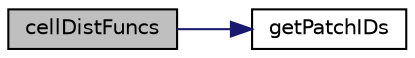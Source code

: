 digraph "cellDistFuncs"
{
  bgcolor="transparent";
  edge [fontname="Helvetica",fontsize="10",labelfontname="Helvetica",labelfontsize="10"];
  node [fontname="Helvetica",fontsize="10",shape=record];
  rankdir="LR";
  Node1 [label="cellDistFuncs",height=0.2,width=0.4,color="black", fillcolor="grey75", style="filled", fontcolor="black"];
  Node1 -> Node2 [color="midnightblue",fontsize="10",style="solid",fontname="Helvetica"];
  Node2 [label="getPatchIDs",height=0.2,width=0.4,color="black",URL="$a00213.html#abc8c3024ebac207076b54525ce31a5cb",tooltip="Get patchIDs of/derived off certain type (e.g. &#39;processorPolyPatch&#39;) "];
}
